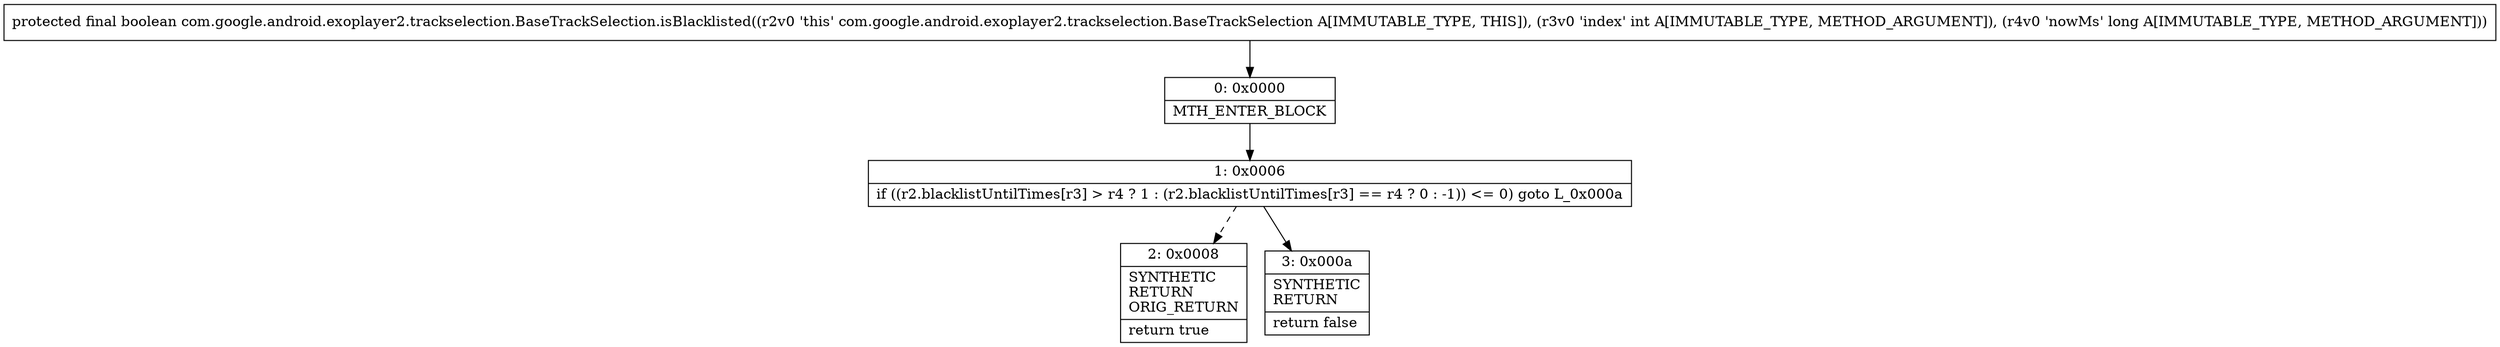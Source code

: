 digraph "CFG forcom.google.android.exoplayer2.trackselection.BaseTrackSelection.isBlacklisted(IJ)Z" {
Node_0 [shape=record,label="{0\:\ 0x0000|MTH_ENTER_BLOCK\l}"];
Node_1 [shape=record,label="{1\:\ 0x0006|if ((r2.blacklistUntilTimes[r3] \> r4 ? 1 : (r2.blacklistUntilTimes[r3] == r4 ? 0 : \-1)) \<= 0) goto L_0x000a\l}"];
Node_2 [shape=record,label="{2\:\ 0x0008|SYNTHETIC\lRETURN\lORIG_RETURN\l|return true\l}"];
Node_3 [shape=record,label="{3\:\ 0x000a|SYNTHETIC\lRETURN\l|return false\l}"];
MethodNode[shape=record,label="{protected final boolean com.google.android.exoplayer2.trackselection.BaseTrackSelection.isBlacklisted((r2v0 'this' com.google.android.exoplayer2.trackselection.BaseTrackSelection A[IMMUTABLE_TYPE, THIS]), (r3v0 'index' int A[IMMUTABLE_TYPE, METHOD_ARGUMENT]), (r4v0 'nowMs' long A[IMMUTABLE_TYPE, METHOD_ARGUMENT])) }"];
MethodNode -> Node_0;
Node_0 -> Node_1;
Node_1 -> Node_2[style=dashed];
Node_1 -> Node_3;
}

